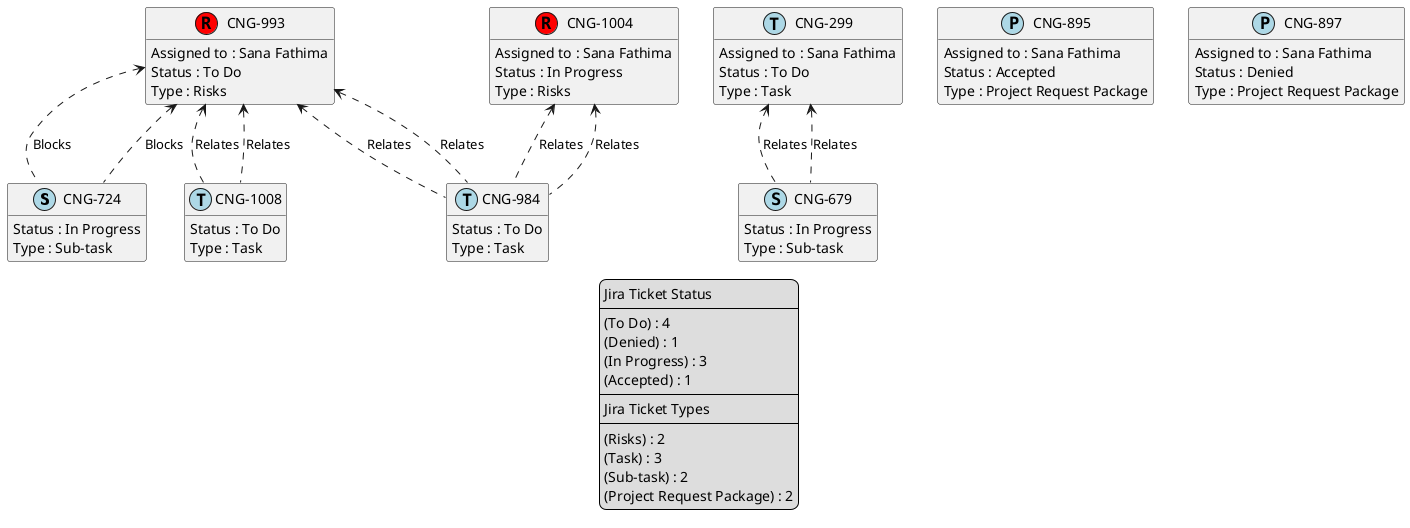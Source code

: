 @startuml
'https://plantuml.com/class-diagram

' GENERATE CLASS DIAGRAM ===========
' Generated at    : Mon Apr 15 15:10:51 CEST 2024

hide empty members

legend
Jira Ticket Status
----
(To Do) : 4
(Denied) : 1
(In Progress) : 3
(Accepted) : 1
----
Jira Ticket Types
----
(Risks) : 2
(Task) : 3
(Sub-task) : 2
(Project Request Package) : 2
end legend


' Tickets =======
class "CNG-724" << (S,lightblue) >> {
  Status : In Progress
  Type : Sub-task
}

class "CNG-1008" << (T,lightblue) >> {
  Status : To Do
  Type : Task
}

class "CNG-299" << (T,lightblue) >> {
  Assigned to : Sana Fathima
  Status : To Do
  Type : Task
}

class "CNG-895" << (P,lightblue) >> {
  Assigned to : Sana Fathima
  Status : Accepted
  Type : Project Request Package
}

class "CNG-1004" << (R,red) >> {
  Assigned to : Sana Fathima
  Status : In Progress
  Type : Risks
}

class "CNG-993" << (R,red) >> {
  Assigned to : Sana Fathima
  Status : To Do
  Type : Risks
}

class "CNG-897" << (P,lightblue) >> {
  Assigned to : Sana Fathima
  Status : Denied
  Type : Project Request Package
}

class "CNG-984" << (T,lightblue) >> {
  Status : To Do
  Type : Task
}

class "CNG-679" << (S,lightblue) >> {
  Status : In Progress
  Type : Sub-task
}



' Links =======
"CNG-993" <.. "CNG-724" : Blocks
"CNG-993" <.. "CNG-984" : Relates
"CNG-993" <.. "CNG-724" : Blocks
"CNG-993" <.. "CNG-984" : Relates
"CNG-993" <.. "CNG-1008" : Relates
"CNG-993" <.. "CNG-1008" : Relates
"CNG-299" <.. "CNG-679" : Relates
"CNG-299" <.. "CNG-679" : Relates
"CNG-1004" <.. "CNG-984" : Relates
"CNG-1004" <.. "CNG-984" : Relates


@enduml
